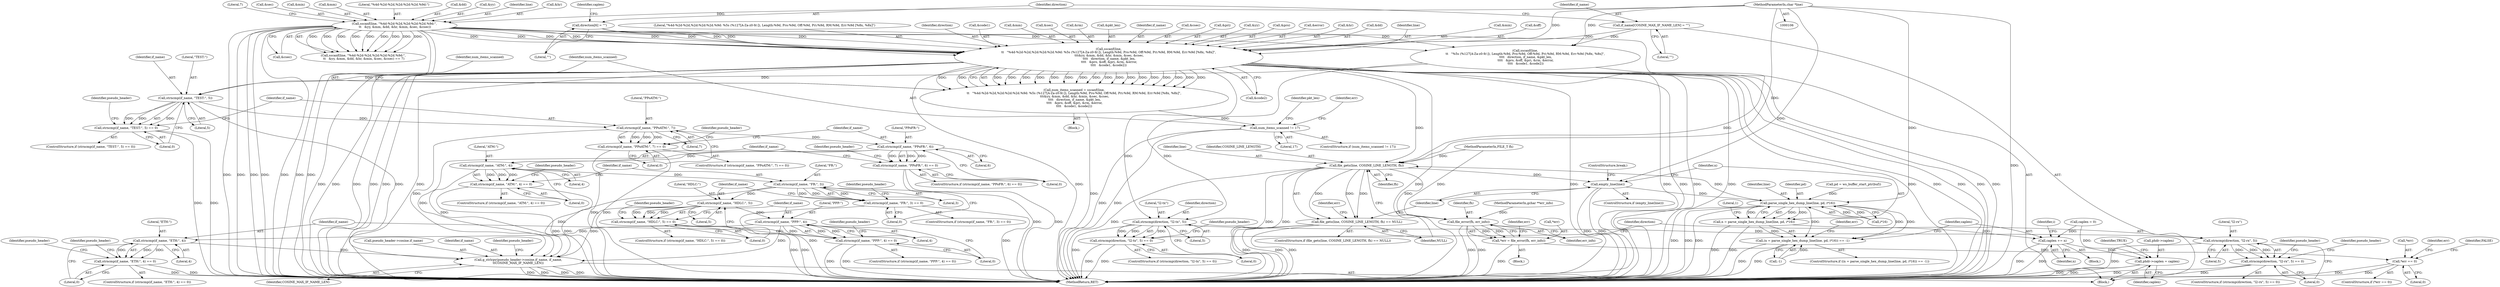 digraph "0_wireshark_a66628e425db725df1ac52a3c573a03357060ddd@API" {
"1000177" [label="(Call,sscanf(line,\n\t\t   \"%4d-%2d-%2d,%2d:%2d:%2d.%9d: %5s (%127[A-Za-z0-9/:]), Length:%9d, Pro:%9d, Off:%9d, Pri:%9d, RM:%9d, Err:%9d [%8x, %8x]\",\n \t\t\t&yy, &mm, &dd, &hr, &min, &sec, &csec,\n \t\t\t\t   direction, if_name, &pkt_len,\n \t\t\t\t   &pro, &off, &pri, &rm, &error,\n\t\t\t\t   &code1, &code2))"];
"1000156" [label="(Call,sscanf(line, \"%4d-%2d-%2d,%2d:%2d:%2d.%9d:\",\n \t\t   &yy, &mm, &dd, &hr, &min, &sec, &csec))"];
"1000110" [label="(MethodParameterIn,char *line)"];
"1000142" [label="(Call,direction[6] = \"\")"];
"1000138" [label="(Call,if_name[COSINE_MAX_IF_NAME_LEN] = \"\")"];
"1000175" [label="(Call,num_items_scanned = sscanf(line,\n\t\t   \"%4d-%2d-%2d,%2d:%2d:%2d.%9d: %5s (%127[A-Za-z0-9/:]), Length:%9d, Pro:%9d, Off:%9d, Pri:%9d, RM:%9d, Err:%9d [%8x, %8x]\",\n \t\t\t&yy, &mm, &dd, &hr, &min, &sec, &csec,\n \t\t\t\t   direction, if_name, &pkt_len,\n \t\t\t\t   &pro, &off, &pri, &rm, &error,\n\t\t\t\t   &code1, &code2))"];
"1000213" [label="(Call,num_items_scanned != 17)"];
"1000395" [label="(Call,strncmp(if_name, \"TEST:\", 5))"];
"1000394" [label="(Call,strncmp(if_name, \"TEST:\", 5) == 0)"];
"1000411" [label="(Call,strncmp(if_name, \"PPoATM:\", 7))"];
"1000410" [label="(Call,strncmp(if_name, \"PPoATM:\", 7) == 0)"];
"1000427" [label="(Call,strncmp(if_name, \"PPoFR:\", 6))"];
"1000426" [label="(Call,strncmp(if_name, \"PPoFR:\", 6) == 0)"];
"1000443" [label="(Call,strncmp(if_name, \"ATM:\", 4))"];
"1000442" [label="(Call,strncmp(if_name, \"ATM:\", 4) == 0)"];
"1000459" [label="(Call,strncmp(if_name, \"FR:\", 3))"];
"1000458" [label="(Call,strncmp(if_name, \"FR:\", 3) == 0)"];
"1000475" [label="(Call,strncmp(if_name, \"HDLC:\", 5))"];
"1000474" [label="(Call,strncmp(if_name, \"HDLC:\", 5) == 0)"];
"1000491" [label="(Call,strncmp(if_name, \"PPP:\", 4))"];
"1000490" [label="(Call,strncmp(if_name, \"PPP:\", 4) == 0)"];
"1000507" [label="(Call,strncmp(if_name, \"ETH:\", 4))"];
"1000506" [label="(Call,strncmp(if_name, \"ETH:\", 4) == 0)"];
"1000560" [label="(Call,g_strlcpy(pseudo_header->cosine.if_name, if_name,\n\t\tCOSINE_MAX_IF_NAME_LEN))"];
"1000531" [label="(Call,strncmp(direction, \"l2-tx\", 5))"];
"1000530" [label="(Call,strncmp(direction, \"l2-tx\", 5) == 0)"];
"1000547" [label="(Call,strncmp(direction, \"l2-rx\", 5))"];
"1000546" [label="(Call,strncmp(direction, \"l2-rx\", 5) == 0)"];
"1000634" [label="(Call,file_gets(line, COSINE_LINE_LENGTH, fh))"];
"1000633" [label="(Call,file_gets(line, COSINE_LINE_LENGTH, fh) == NULL)"];
"1000643" [label="(Call,file_error(fh, err_info))"];
"1000640" [label="(Call,*err = file_error(fh, err_info))"];
"1000647" [label="(Call,*err == 0)"];
"1000659" [label="(Call,empty_line(line))"];
"1000667" [label="(Call,parse_single_hex_dump_line(line, pd, i*16))"];
"1000664" [label="(Call,(n = parse_single_hex_dump_line(line, pd, i*16)) == -1)"];
"1000665" [label="(Call,n = parse_single_hex_dump_line(line, pd, i*16))"];
"1000687" [label="(Call,caplen += n)"];
"1000690" [label="(Call,phdr->caplen = caplen)"];
"1000157" [label="(Identifier,line)"];
"1000441" [label="(ControlStructure,if (strncmp(if_name, \"ATM:\", 4) == 0))"];
"1000411" [label="(Call,strncmp(if_name, \"PPoATM:\", 7))"];
"1000689" [label="(Identifier,n)"];
"1000694" [label="(Identifier,caplen)"];
"1000179" [label="(Literal,\"%4d-%2d-%2d,%2d:%2d:%2d.%9d: %5s (%127[A-Za-z0-9/:]), Length:%9d, Pro:%9d, Off:%9d, Pri:%9d, RM:%9d, Err:%9d [%8x, %8x]\")"];
"1000484" [label="(Identifier,pseudo_header)"];
"1000413" [label="(Literal,\"PPoATM:\")"];
"1000494" [label="(Literal,4)"];
"1000165" [label="(Call,&hr)"];
"1000420" [label="(Identifier,pseudo_header)"];
"1000174" [label="(Block,)"];
"1000659" [label="(Call,empty_line(line))"];
"1000632" [label="(ControlStructure,if (file_gets(line, COSINE_LINE_LENGTH, fh) == NULL))"];
"1000670" [label="(Call,i*16)"];
"1000567" [label="(Identifier,COSINE_MAX_IF_NAME_LEN)"];
"1000635" [label="(Identifier,line)"];
"1000415" [label="(Literal,0)"];
"1000662" [label="(ControlStructure,break;)"];
"1000697" [label="(MethodReturn,RET)"];
"1000525" [label="(Identifier,pseudo_header)"];
"1000534" [label="(Literal,5)"];
"1000194" [label="(Identifier,direction)"];
"1000489" [label="(ControlStructure,if (strncmp(if_name, \"PPP:\", 4) == 0))"];
"1000208" [label="(Call,&code1)"];
"1000462" [label="(Literal,3)"];
"1000173" [label="(Literal,7)"];
"1000404" [label="(Identifier,pseudo_header)"];
"1000664" [label="(Call,(n = parse_single_hex_dump_line(line, pd, i*16)) == -1)"];
"1000459" [label="(Call,strncmp(if_name, \"FR:\", 3))"];
"1000474" [label="(Call,strncmp(if_name, \"HDLC:\", 5) == 0)"];
"1000182" [label="(Call,&mm)"];
"1000139" [label="(Identifier,if_name)"];
"1000190" [label="(Call,&sec)"];
"1000563" [label="(Identifier,pseudo_header)"];
"1000490" [label="(Call,strncmp(if_name, \"PPP:\", 4) == 0)"];
"1000532" [label="(Identifier,direction)"];
"1000492" [label="(Identifier,if_name)"];
"1000138" [label="(Call,if_name[COSINE_MAX_IF_NAME_LEN] = \"\")"];
"1000445" [label="(Literal,\"ATM:\")"];
"1000452" [label="(Identifier,pseudo_header)"];
"1000660" [label="(Identifier,line)"];
"1000495" [label="(Literal,0)"];
"1000666" [label="(Identifier,n)"];
"1000394" [label="(Call,strncmp(if_name, \"TEST:\", 5) == 0)"];
"1000673" [label="(Call,-1)"];
"1000637" [label="(Identifier,fh)"];
"1000169" [label="(Call,&sec)"];
"1000232" [label="(Call,sscanf(line,\n\t\t   \"%5s (%127[A-Za-z0-9/:]), Length:%9d, Pro:%9d, Off:%9d, Pri:%9d, RM:%9d, Err:%9d [%8x, %8x]\",\n \t\t\t\t   direction, if_name, &pkt_len,\n \t\t\t\t   &pro, &off, &pri, &rm, &error,\n \t\t\t\t   &code1, &code2))"];
"1000508" [label="(Identifier,if_name)"];
"1000531" [label="(Call,strncmp(direction, \"l2-tx\", 5))"];
"1000167" [label="(Call,&min)"];
"1000461" [label="(Literal,\"FR:\")"];
"1000649" [label="(Identifier,err)"];
"1000668" [label="(Identifier,line)"];
"1000396" [label="(Identifier,if_name)"];
"1000204" [label="(Call,&rm)"];
"1000161" [label="(Call,&mm)"];
"1000215" [label="(Literal,17)"];
"1000196" [label="(Call,&pkt_len)"];
"1000212" [label="(ControlStructure,if (num_items_scanned != 17))"];
"1000678" [label="(Identifier,err)"];
"1000195" [label="(Identifier,if_name)"];
"1000477" [label="(Literal,\"HDLC:\")"];
"1000687" [label="(Call,caplen += n)"];
"1000506" [label="(Call,strncmp(if_name, \"ETH:\", 4) == 0)"];
"1000112" [label="(MethodParameterIn,gchar **err_info)"];
"1000476" [label="(Identifier,if_name)"];
"1000654" [label="(Identifier,err)"];
"1000690" [label="(Call,phdr->caplen = caplen)"];
"1000156" [label="(Call,sscanf(line, \"%4d-%2d-%2d,%2d:%2d:%2d.%9d:\",\n \t\t   &yy, &mm, &dd, &hr, &min, &sec, &csec))"];
"1000473" [label="(ControlStructure,if (strncmp(if_name, \"HDLC:\", 5) == 0))"];
"1000550" [label="(Literal,5)"];
"1000639" [label="(Block,)"];
"1000646" [label="(ControlStructure,if (*err == 0))"];
"1000674" [label="(Literal,1)"];
"1000192" [label="(Call,&csec)"];
"1000444" [label="(Identifier,if_name)"];
"1000140" [label="(Literal,\"\")"];
"1000436" [label="(Identifier,pseudo_header)"];
"1000158" [label="(Literal,\"%4d-%2d-%2d,%2d:%2d:%2d.%9d:\")"];
"1000460" [label="(Identifier,if_name)"];
"1000202" [label="(Call,&pri)"];
"1000171" [label="(Call,&csec)"];
"1000155" [label="(Call,sscanf(line, \"%4d-%2d-%2d,%2d:%2d:%2d.%9d:\",\n \t\t   &yy, &mm, &dd, &hr, &min, &sec, &csec) == 7)"];
"1000210" [label="(Call,&code2)"];
"1000696" [label="(Identifier,TRUE)"];
"1000428" [label="(Identifier,if_name)"];
"1000669" [label="(Identifier,pd)"];
"1000493" [label="(Literal,\"PPP:\")"];
"1000658" [label="(ControlStructure,if (empty_line(line)))"];
"1000180" [label="(Call,&yy)"];
"1000667" [label="(Call,parse_single_hex_dump_line(line, pd, i*16))"];
"1000634" [label="(Call,file_gets(line, COSINE_LINE_LENGTH, fh))"];
"1000530" [label="(Call,strncmp(direction, \"l2-tx\", 5) == 0)"];
"1000143" [label="(Identifier,direction)"];
"1000561" [label="(Call,pseudo_header->cosine.if_name)"];
"1000509" [label="(Literal,\"ETH:\")"];
"1000151" [label="(Call,caplen = 0)"];
"1000214" [label="(Identifier,num_items_scanned)"];
"1000633" [label="(Call,file_gets(line, COSINE_LINE_LENGTH, fh) == NULL)"];
"1000113" [label="(Block,)"];
"1000219" [label="(Identifier,err)"];
"1000442" [label="(Call,strncmp(if_name, \"ATM:\", 4) == 0)"];
"1000657" [label="(Identifier,FALSE)"];
"1000507" [label="(Call,strncmp(if_name, \"ETH:\", 4))"];
"1000431" [label="(Literal,0)"];
"1000642" [label="(Identifier,err)"];
"1000650" [label="(Literal,0)"];
"1000641" [label="(Call,*err)"];
"1000510" [label="(Literal,4)"];
"1000414" [label="(Literal,7)"];
"1000566" [label="(Identifier,if_name)"];
"1000142" [label="(Call,direction[6] = \"\")"];
"1000547" [label="(Call,strncmp(direction, \"l2-rx\", 5))"];
"1000648" [label="(Call,*err)"];
"1000198" [label="(Call,&pro)"];
"1000571" [label="(Identifier,pseudo_header)"];
"1000163" [label="(Call,&dd)"];
"1000159" [label="(Call,&yy)"];
"1000152" [label="(Identifier,caplen)"];
"1000110" [label="(MethodParameterIn,char *line)"];
"1000426" [label="(Call,strncmp(if_name, \"PPoFR:\", 6) == 0)"];
"1000458" [label="(Call,strncmp(if_name, \"FR:\", 3) == 0)"];
"1000463" [label="(Literal,0)"];
"1000606" [label="(Call,pd = ws_buffer_start_ptr(buf))"];
"1000640" [label="(Call,*err = file_error(fh, err_info))"];
"1000560" [label="(Call,g_strlcpy(pseudo_header->cosine.if_name, if_name,\n\t\tCOSINE_MAX_IF_NAME_LEN))"];
"1000427" [label="(Call,strncmp(if_name, \"PPoFR:\", 6))"];
"1000644" [label="(Identifier,fh)"];
"1000516" [label="(Identifier,pseudo_header)"];
"1000398" [label="(Literal,5)"];
"1000397" [label="(Literal,\"TEST:\")"];
"1000447" [label="(Literal,0)"];
"1000631" [label="(Block,)"];
"1000630" [label="(Identifier,i)"];
"1000638" [label="(Identifier,NULL)"];
"1000206" [label="(Call,&error)"];
"1000500" [label="(Identifier,pseudo_header)"];
"1000511" [label="(Literal,0)"];
"1000551" [label="(Literal,0)"];
"1000540" [label="(Identifier,pseudo_header)"];
"1000410" [label="(Call,strncmp(if_name, \"PPoATM:\", 7) == 0)"];
"1000186" [label="(Call,&hr)"];
"1000491" [label="(Call,strncmp(if_name, \"PPP:\", 4))"];
"1000286" [label="(Identifier,pkt_len)"];
"1000184" [label="(Call,&dd)"];
"1000479" [label="(Literal,0)"];
"1000665" [label="(Call,n = parse_single_hex_dump_line(line, pd, i*16))"];
"1000429" [label="(Literal,\"PPoFR:\")"];
"1000213" [label="(Call,num_items_scanned != 17)"];
"1000443" [label="(Call,strncmp(if_name, \"ATM:\", 4))"];
"1000548" [label="(Identifier,direction)"];
"1000393" [label="(ControlStructure,if (strncmp(if_name, \"TEST:\", 5) == 0))"];
"1000425" [label="(ControlStructure,if (strncmp(if_name, \"PPoFR:\", 6) == 0))"];
"1000545" [label="(ControlStructure,if (strncmp(direction, \"l2-rx\", 5) == 0))"];
"1000636" [label="(Identifier,COSINE_LINE_LENGTH)"];
"1000107" [label="(MethodParameterIn,FILE_T fh)"];
"1000645" [label="(Identifier,err_info)"];
"1000178" [label="(Identifier,line)"];
"1000478" [label="(Literal,5)"];
"1000688" [label="(Identifier,caplen)"];
"1000475" [label="(Call,strncmp(if_name, \"HDLC:\", 5))"];
"1000446" [label="(Literal,4)"];
"1000177" [label="(Call,sscanf(line,\n\t\t   \"%4d-%2d-%2d,%2d:%2d:%2d.%9d: %5s (%127[A-Za-z0-9/:]), Length:%9d, Pro:%9d, Off:%9d, Pri:%9d, RM:%9d, Err:%9d [%8x, %8x]\",\n \t\t\t&yy, &mm, &dd, &hr, &min, &sec, &csec,\n \t\t\t\t   direction, if_name, &pkt_len,\n \t\t\t\t   &pro, &off, &pri, &rm, &error,\n\t\t\t\t   &code1, &code2))"];
"1000144" [label="(Literal,\"\")"];
"1000399" [label="(Literal,0)"];
"1000188" [label="(Call,&min)"];
"1000535" [label="(Literal,0)"];
"1000647" [label="(Call,*err == 0)"];
"1000409" [label="(ControlStructure,if (strncmp(if_name, \"PPoATM:\", 7) == 0))"];
"1000533" [label="(Literal,\"l2-tx\")"];
"1000200" [label="(Call,&off)"];
"1000430" [label="(Literal,6)"];
"1000505" [label="(ControlStructure,if (strncmp(if_name, \"ETH:\", 4) == 0))"];
"1000546" [label="(Call,strncmp(direction, \"l2-rx\", 5) == 0)"];
"1000175" [label="(Call,num_items_scanned = sscanf(line,\n\t\t   \"%4d-%2d-%2d,%2d:%2d:%2d.%9d: %5s (%127[A-Za-z0-9/:]), Length:%9d, Pro:%9d, Off:%9d, Pri:%9d, RM:%9d, Err:%9d [%8x, %8x]\",\n \t\t\t&yy, &mm, &dd, &hr, &min, &sec, &csec,\n \t\t\t\t   direction, if_name, &pkt_len,\n \t\t\t\t   &pro, &off, &pri, &rm, &error,\n\t\t\t\t   &code1, &code2))"];
"1000176" [label="(Identifier,num_items_scanned)"];
"1000412" [label="(Identifier,if_name)"];
"1000556" [label="(Identifier,pseudo_header)"];
"1000468" [label="(Identifier,pseudo_header)"];
"1000395" [label="(Call,strncmp(if_name, \"TEST:\", 5))"];
"1000691" [label="(Call,phdr->caplen)"];
"1000549" [label="(Literal,\"l2-rx\")"];
"1000529" [label="(ControlStructure,if (strncmp(direction, \"l2-tx\", 5) == 0))"];
"1000457" [label="(ControlStructure,if (strncmp(if_name, \"FR:\", 3) == 0))"];
"1000663" [label="(ControlStructure,if ((n = parse_single_hex_dump_line(line, pd, i*16)) == -1))"];
"1000643" [label="(Call,file_error(fh, err_info))"];
"1000177" -> "1000175"  [label="AST: "];
"1000177" -> "1000210"  [label="CFG: "];
"1000178" -> "1000177"  [label="AST: "];
"1000179" -> "1000177"  [label="AST: "];
"1000180" -> "1000177"  [label="AST: "];
"1000182" -> "1000177"  [label="AST: "];
"1000184" -> "1000177"  [label="AST: "];
"1000186" -> "1000177"  [label="AST: "];
"1000188" -> "1000177"  [label="AST: "];
"1000190" -> "1000177"  [label="AST: "];
"1000192" -> "1000177"  [label="AST: "];
"1000194" -> "1000177"  [label="AST: "];
"1000195" -> "1000177"  [label="AST: "];
"1000196" -> "1000177"  [label="AST: "];
"1000198" -> "1000177"  [label="AST: "];
"1000200" -> "1000177"  [label="AST: "];
"1000202" -> "1000177"  [label="AST: "];
"1000204" -> "1000177"  [label="AST: "];
"1000206" -> "1000177"  [label="AST: "];
"1000208" -> "1000177"  [label="AST: "];
"1000210" -> "1000177"  [label="AST: "];
"1000175" -> "1000177"  [label="CFG: "];
"1000177" -> "1000697"  [label="DDG: "];
"1000177" -> "1000697"  [label="DDG: "];
"1000177" -> "1000697"  [label="DDG: "];
"1000177" -> "1000697"  [label="DDG: "];
"1000177" -> "1000697"  [label="DDG: "];
"1000177" -> "1000697"  [label="DDG: "];
"1000177" -> "1000697"  [label="DDG: "];
"1000177" -> "1000697"  [label="DDG: "];
"1000177" -> "1000697"  [label="DDG: "];
"1000177" -> "1000697"  [label="DDG: "];
"1000177" -> "1000697"  [label="DDG: "];
"1000177" -> "1000697"  [label="DDG: "];
"1000177" -> "1000697"  [label="DDG: "];
"1000177" -> "1000697"  [label="DDG: "];
"1000177" -> "1000697"  [label="DDG: "];
"1000177" -> "1000697"  [label="DDG: "];
"1000177" -> "1000697"  [label="DDG: "];
"1000177" -> "1000697"  [label="DDG: "];
"1000177" -> "1000175"  [label="DDG: "];
"1000177" -> "1000175"  [label="DDG: "];
"1000177" -> "1000175"  [label="DDG: "];
"1000177" -> "1000175"  [label="DDG: "];
"1000177" -> "1000175"  [label="DDG: "];
"1000177" -> "1000175"  [label="DDG: "];
"1000177" -> "1000175"  [label="DDG: "];
"1000177" -> "1000175"  [label="DDG: "];
"1000177" -> "1000175"  [label="DDG: "];
"1000177" -> "1000175"  [label="DDG: "];
"1000177" -> "1000175"  [label="DDG: "];
"1000177" -> "1000175"  [label="DDG: "];
"1000177" -> "1000175"  [label="DDG: "];
"1000177" -> "1000175"  [label="DDG: "];
"1000177" -> "1000175"  [label="DDG: "];
"1000177" -> "1000175"  [label="DDG: "];
"1000177" -> "1000175"  [label="DDG: "];
"1000177" -> "1000175"  [label="DDG: "];
"1000177" -> "1000175"  [label="DDG: "];
"1000156" -> "1000177"  [label="DDG: "];
"1000156" -> "1000177"  [label="DDG: "];
"1000156" -> "1000177"  [label="DDG: "];
"1000156" -> "1000177"  [label="DDG: "];
"1000156" -> "1000177"  [label="DDG: "];
"1000156" -> "1000177"  [label="DDG: "];
"1000156" -> "1000177"  [label="DDG: "];
"1000156" -> "1000177"  [label="DDG: "];
"1000110" -> "1000177"  [label="DDG: "];
"1000142" -> "1000177"  [label="DDG: "];
"1000138" -> "1000177"  [label="DDG: "];
"1000177" -> "1000395"  [label="DDG: "];
"1000177" -> "1000531"  [label="DDG: "];
"1000177" -> "1000634"  [label="DDG: "];
"1000156" -> "1000155"  [label="AST: "];
"1000156" -> "1000171"  [label="CFG: "];
"1000157" -> "1000156"  [label="AST: "];
"1000158" -> "1000156"  [label="AST: "];
"1000159" -> "1000156"  [label="AST: "];
"1000161" -> "1000156"  [label="AST: "];
"1000163" -> "1000156"  [label="AST: "];
"1000165" -> "1000156"  [label="AST: "];
"1000167" -> "1000156"  [label="AST: "];
"1000169" -> "1000156"  [label="AST: "];
"1000171" -> "1000156"  [label="AST: "];
"1000173" -> "1000156"  [label="CFG: "];
"1000156" -> "1000697"  [label="DDG: "];
"1000156" -> "1000697"  [label="DDG: "];
"1000156" -> "1000697"  [label="DDG: "];
"1000156" -> "1000697"  [label="DDG: "];
"1000156" -> "1000697"  [label="DDG: "];
"1000156" -> "1000697"  [label="DDG: "];
"1000156" -> "1000697"  [label="DDG: "];
"1000156" -> "1000155"  [label="DDG: "];
"1000156" -> "1000155"  [label="DDG: "];
"1000156" -> "1000155"  [label="DDG: "];
"1000156" -> "1000155"  [label="DDG: "];
"1000156" -> "1000155"  [label="DDG: "];
"1000156" -> "1000155"  [label="DDG: "];
"1000156" -> "1000155"  [label="DDG: "];
"1000156" -> "1000155"  [label="DDG: "];
"1000156" -> "1000155"  [label="DDG: "];
"1000110" -> "1000156"  [label="DDG: "];
"1000156" -> "1000232"  [label="DDG: "];
"1000110" -> "1000106"  [label="AST: "];
"1000110" -> "1000697"  [label="DDG: "];
"1000110" -> "1000232"  [label="DDG: "];
"1000110" -> "1000634"  [label="DDG: "];
"1000110" -> "1000659"  [label="DDG: "];
"1000110" -> "1000667"  [label="DDG: "];
"1000142" -> "1000113"  [label="AST: "];
"1000142" -> "1000144"  [label="CFG: "];
"1000143" -> "1000142"  [label="AST: "];
"1000144" -> "1000142"  [label="AST: "];
"1000152" -> "1000142"  [label="CFG: "];
"1000142" -> "1000232"  [label="DDG: "];
"1000138" -> "1000113"  [label="AST: "];
"1000138" -> "1000140"  [label="CFG: "];
"1000139" -> "1000138"  [label="AST: "];
"1000140" -> "1000138"  [label="AST: "];
"1000143" -> "1000138"  [label="CFG: "];
"1000138" -> "1000232"  [label="DDG: "];
"1000175" -> "1000174"  [label="AST: "];
"1000176" -> "1000175"  [label="AST: "];
"1000214" -> "1000175"  [label="CFG: "];
"1000175" -> "1000697"  [label="DDG: "];
"1000175" -> "1000213"  [label="DDG: "];
"1000213" -> "1000212"  [label="AST: "];
"1000213" -> "1000215"  [label="CFG: "];
"1000214" -> "1000213"  [label="AST: "];
"1000215" -> "1000213"  [label="AST: "];
"1000219" -> "1000213"  [label="CFG: "];
"1000286" -> "1000213"  [label="CFG: "];
"1000213" -> "1000697"  [label="DDG: "];
"1000213" -> "1000697"  [label="DDG: "];
"1000395" -> "1000394"  [label="AST: "];
"1000395" -> "1000398"  [label="CFG: "];
"1000396" -> "1000395"  [label="AST: "];
"1000397" -> "1000395"  [label="AST: "];
"1000398" -> "1000395"  [label="AST: "];
"1000399" -> "1000395"  [label="CFG: "];
"1000395" -> "1000394"  [label="DDG: "];
"1000395" -> "1000394"  [label="DDG: "];
"1000395" -> "1000394"  [label="DDG: "];
"1000232" -> "1000395"  [label="DDG: "];
"1000395" -> "1000411"  [label="DDG: "];
"1000395" -> "1000560"  [label="DDG: "];
"1000394" -> "1000393"  [label="AST: "];
"1000394" -> "1000399"  [label="CFG: "];
"1000399" -> "1000394"  [label="AST: "];
"1000404" -> "1000394"  [label="CFG: "];
"1000412" -> "1000394"  [label="CFG: "];
"1000394" -> "1000697"  [label="DDG: "];
"1000394" -> "1000697"  [label="DDG: "];
"1000411" -> "1000410"  [label="AST: "];
"1000411" -> "1000414"  [label="CFG: "];
"1000412" -> "1000411"  [label="AST: "];
"1000413" -> "1000411"  [label="AST: "];
"1000414" -> "1000411"  [label="AST: "];
"1000415" -> "1000411"  [label="CFG: "];
"1000411" -> "1000410"  [label="DDG: "];
"1000411" -> "1000410"  [label="DDG: "];
"1000411" -> "1000410"  [label="DDG: "];
"1000411" -> "1000427"  [label="DDG: "];
"1000411" -> "1000560"  [label="DDG: "];
"1000410" -> "1000409"  [label="AST: "];
"1000410" -> "1000415"  [label="CFG: "];
"1000415" -> "1000410"  [label="AST: "];
"1000420" -> "1000410"  [label="CFG: "];
"1000428" -> "1000410"  [label="CFG: "];
"1000410" -> "1000697"  [label="DDG: "];
"1000410" -> "1000697"  [label="DDG: "];
"1000427" -> "1000426"  [label="AST: "];
"1000427" -> "1000430"  [label="CFG: "];
"1000428" -> "1000427"  [label="AST: "];
"1000429" -> "1000427"  [label="AST: "];
"1000430" -> "1000427"  [label="AST: "];
"1000431" -> "1000427"  [label="CFG: "];
"1000427" -> "1000426"  [label="DDG: "];
"1000427" -> "1000426"  [label="DDG: "];
"1000427" -> "1000426"  [label="DDG: "];
"1000427" -> "1000443"  [label="DDG: "];
"1000427" -> "1000560"  [label="DDG: "];
"1000426" -> "1000425"  [label="AST: "];
"1000426" -> "1000431"  [label="CFG: "];
"1000431" -> "1000426"  [label="AST: "];
"1000436" -> "1000426"  [label="CFG: "];
"1000444" -> "1000426"  [label="CFG: "];
"1000426" -> "1000697"  [label="DDG: "];
"1000426" -> "1000697"  [label="DDG: "];
"1000443" -> "1000442"  [label="AST: "];
"1000443" -> "1000446"  [label="CFG: "];
"1000444" -> "1000443"  [label="AST: "];
"1000445" -> "1000443"  [label="AST: "];
"1000446" -> "1000443"  [label="AST: "];
"1000447" -> "1000443"  [label="CFG: "];
"1000443" -> "1000442"  [label="DDG: "];
"1000443" -> "1000442"  [label="DDG: "];
"1000443" -> "1000442"  [label="DDG: "];
"1000443" -> "1000459"  [label="DDG: "];
"1000443" -> "1000560"  [label="DDG: "];
"1000442" -> "1000441"  [label="AST: "];
"1000442" -> "1000447"  [label="CFG: "];
"1000447" -> "1000442"  [label="AST: "];
"1000452" -> "1000442"  [label="CFG: "];
"1000460" -> "1000442"  [label="CFG: "];
"1000442" -> "1000697"  [label="DDG: "];
"1000442" -> "1000697"  [label="DDG: "];
"1000459" -> "1000458"  [label="AST: "];
"1000459" -> "1000462"  [label="CFG: "];
"1000460" -> "1000459"  [label="AST: "];
"1000461" -> "1000459"  [label="AST: "];
"1000462" -> "1000459"  [label="AST: "];
"1000463" -> "1000459"  [label="CFG: "];
"1000459" -> "1000458"  [label="DDG: "];
"1000459" -> "1000458"  [label="DDG: "];
"1000459" -> "1000458"  [label="DDG: "];
"1000459" -> "1000475"  [label="DDG: "];
"1000459" -> "1000560"  [label="DDG: "];
"1000458" -> "1000457"  [label="AST: "];
"1000458" -> "1000463"  [label="CFG: "];
"1000463" -> "1000458"  [label="AST: "];
"1000468" -> "1000458"  [label="CFG: "];
"1000476" -> "1000458"  [label="CFG: "];
"1000458" -> "1000697"  [label="DDG: "];
"1000458" -> "1000697"  [label="DDG: "];
"1000475" -> "1000474"  [label="AST: "];
"1000475" -> "1000478"  [label="CFG: "];
"1000476" -> "1000475"  [label="AST: "];
"1000477" -> "1000475"  [label="AST: "];
"1000478" -> "1000475"  [label="AST: "];
"1000479" -> "1000475"  [label="CFG: "];
"1000475" -> "1000474"  [label="DDG: "];
"1000475" -> "1000474"  [label="DDG: "];
"1000475" -> "1000474"  [label="DDG: "];
"1000475" -> "1000491"  [label="DDG: "];
"1000475" -> "1000560"  [label="DDG: "];
"1000474" -> "1000473"  [label="AST: "];
"1000474" -> "1000479"  [label="CFG: "];
"1000479" -> "1000474"  [label="AST: "];
"1000484" -> "1000474"  [label="CFG: "];
"1000492" -> "1000474"  [label="CFG: "];
"1000474" -> "1000697"  [label="DDG: "];
"1000474" -> "1000697"  [label="DDG: "];
"1000491" -> "1000490"  [label="AST: "];
"1000491" -> "1000494"  [label="CFG: "];
"1000492" -> "1000491"  [label="AST: "];
"1000493" -> "1000491"  [label="AST: "];
"1000494" -> "1000491"  [label="AST: "];
"1000495" -> "1000491"  [label="CFG: "];
"1000491" -> "1000490"  [label="DDG: "];
"1000491" -> "1000490"  [label="DDG: "];
"1000491" -> "1000490"  [label="DDG: "];
"1000491" -> "1000507"  [label="DDG: "];
"1000491" -> "1000560"  [label="DDG: "];
"1000490" -> "1000489"  [label="AST: "];
"1000490" -> "1000495"  [label="CFG: "];
"1000495" -> "1000490"  [label="AST: "];
"1000500" -> "1000490"  [label="CFG: "];
"1000508" -> "1000490"  [label="CFG: "];
"1000490" -> "1000697"  [label="DDG: "];
"1000490" -> "1000697"  [label="DDG: "];
"1000507" -> "1000506"  [label="AST: "];
"1000507" -> "1000510"  [label="CFG: "];
"1000508" -> "1000507"  [label="AST: "];
"1000509" -> "1000507"  [label="AST: "];
"1000510" -> "1000507"  [label="AST: "];
"1000511" -> "1000507"  [label="CFG: "];
"1000507" -> "1000506"  [label="DDG: "];
"1000507" -> "1000506"  [label="DDG: "];
"1000507" -> "1000506"  [label="DDG: "];
"1000507" -> "1000560"  [label="DDG: "];
"1000506" -> "1000505"  [label="AST: "];
"1000506" -> "1000511"  [label="CFG: "];
"1000511" -> "1000506"  [label="AST: "];
"1000516" -> "1000506"  [label="CFG: "];
"1000525" -> "1000506"  [label="CFG: "];
"1000506" -> "1000697"  [label="DDG: "];
"1000506" -> "1000697"  [label="DDG: "];
"1000560" -> "1000113"  [label="AST: "];
"1000560" -> "1000567"  [label="CFG: "];
"1000561" -> "1000560"  [label="AST: "];
"1000566" -> "1000560"  [label="AST: "];
"1000567" -> "1000560"  [label="AST: "];
"1000571" -> "1000560"  [label="CFG: "];
"1000560" -> "1000697"  [label="DDG: "];
"1000560" -> "1000697"  [label="DDG: "];
"1000560" -> "1000697"  [label="DDG: "];
"1000560" -> "1000697"  [label="DDG: "];
"1000531" -> "1000530"  [label="AST: "];
"1000531" -> "1000534"  [label="CFG: "];
"1000532" -> "1000531"  [label="AST: "];
"1000533" -> "1000531"  [label="AST: "];
"1000534" -> "1000531"  [label="AST: "];
"1000535" -> "1000531"  [label="CFG: "];
"1000531" -> "1000697"  [label="DDG: "];
"1000531" -> "1000530"  [label="DDG: "];
"1000531" -> "1000530"  [label="DDG: "];
"1000531" -> "1000530"  [label="DDG: "];
"1000232" -> "1000531"  [label="DDG: "];
"1000531" -> "1000547"  [label="DDG: "];
"1000530" -> "1000529"  [label="AST: "];
"1000530" -> "1000535"  [label="CFG: "];
"1000535" -> "1000530"  [label="AST: "];
"1000540" -> "1000530"  [label="CFG: "];
"1000548" -> "1000530"  [label="CFG: "];
"1000530" -> "1000697"  [label="DDG: "];
"1000530" -> "1000697"  [label="DDG: "];
"1000547" -> "1000546"  [label="AST: "];
"1000547" -> "1000550"  [label="CFG: "];
"1000548" -> "1000547"  [label="AST: "];
"1000549" -> "1000547"  [label="AST: "];
"1000550" -> "1000547"  [label="AST: "];
"1000551" -> "1000547"  [label="CFG: "];
"1000547" -> "1000697"  [label="DDG: "];
"1000547" -> "1000546"  [label="DDG: "];
"1000547" -> "1000546"  [label="DDG: "];
"1000547" -> "1000546"  [label="DDG: "];
"1000546" -> "1000545"  [label="AST: "];
"1000546" -> "1000551"  [label="CFG: "];
"1000551" -> "1000546"  [label="AST: "];
"1000556" -> "1000546"  [label="CFG: "];
"1000563" -> "1000546"  [label="CFG: "];
"1000546" -> "1000697"  [label="DDG: "];
"1000546" -> "1000697"  [label="DDG: "];
"1000634" -> "1000633"  [label="AST: "];
"1000634" -> "1000637"  [label="CFG: "];
"1000635" -> "1000634"  [label="AST: "];
"1000636" -> "1000634"  [label="AST: "];
"1000637" -> "1000634"  [label="AST: "];
"1000638" -> "1000634"  [label="CFG: "];
"1000634" -> "1000697"  [label="DDG: "];
"1000634" -> "1000697"  [label="DDG: "];
"1000634" -> "1000697"  [label="DDG: "];
"1000634" -> "1000633"  [label="DDG: "];
"1000634" -> "1000633"  [label="DDG: "];
"1000634" -> "1000633"  [label="DDG: "];
"1000232" -> "1000634"  [label="DDG: "];
"1000667" -> "1000634"  [label="DDG: "];
"1000107" -> "1000634"  [label="DDG: "];
"1000634" -> "1000643"  [label="DDG: "];
"1000634" -> "1000659"  [label="DDG: "];
"1000633" -> "1000632"  [label="AST: "];
"1000633" -> "1000638"  [label="CFG: "];
"1000638" -> "1000633"  [label="AST: "];
"1000642" -> "1000633"  [label="CFG: "];
"1000660" -> "1000633"  [label="CFG: "];
"1000633" -> "1000697"  [label="DDG: "];
"1000633" -> "1000697"  [label="DDG: "];
"1000633" -> "1000697"  [label="DDG: "];
"1000643" -> "1000640"  [label="AST: "];
"1000643" -> "1000645"  [label="CFG: "];
"1000644" -> "1000643"  [label="AST: "];
"1000645" -> "1000643"  [label="AST: "];
"1000640" -> "1000643"  [label="CFG: "];
"1000643" -> "1000697"  [label="DDG: "];
"1000643" -> "1000697"  [label="DDG: "];
"1000643" -> "1000640"  [label="DDG: "];
"1000643" -> "1000640"  [label="DDG: "];
"1000107" -> "1000643"  [label="DDG: "];
"1000112" -> "1000643"  [label="DDG: "];
"1000640" -> "1000639"  [label="AST: "];
"1000641" -> "1000640"  [label="AST: "];
"1000649" -> "1000640"  [label="CFG: "];
"1000640" -> "1000697"  [label="DDG: "];
"1000640" -> "1000647"  [label="DDG: "];
"1000647" -> "1000646"  [label="AST: "];
"1000647" -> "1000650"  [label="CFG: "];
"1000648" -> "1000647"  [label="AST: "];
"1000650" -> "1000647"  [label="AST: "];
"1000654" -> "1000647"  [label="CFG: "];
"1000657" -> "1000647"  [label="CFG: "];
"1000647" -> "1000697"  [label="DDG: "];
"1000647" -> "1000697"  [label="DDG: "];
"1000659" -> "1000658"  [label="AST: "];
"1000659" -> "1000660"  [label="CFG: "];
"1000660" -> "1000659"  [label="AST: "];
"1000662" -> "1000659"  [label="CFG: "];
"1000666" -> "1000659"  [label="CFG: "];
"1000659" -> "1000697"  [label="DDG: "];
"1000659" -> "1000697"  [label="DDG: "];
"1000659" -> "1000667"  [label="DDG: "];
"1000667" -> "1000665"  [label="AST: "];
"1000667" -> "1000670"  [label="CFG: "];
"1000668" -> "1000667"  [label="AST: "];
"1000669" -> "1000667"  [label="AST: "];
"1000670" -> "1000667"  [label="AST: "];
"1000665" -> "1000667"  [label="CFG: "];
"1000667" -> "1000697"  [label="DDG: "];
"1000667" -> "1000697"  [label="DDG: "];
"1000667" -> "1000697"  [label="DDG: "];
"1000667" -> "1000664"  [label="DDG: "];
"1000667" -> "1000664"  [label="DDG: "];
"1000667" -> "1000664"  [label="DDG: "];
"1000667" -> "1000665"  [label="DDG: "];
"1000667" -> "1000665"  [label="DDG: "];
"1000667" -> "1000665"  [label="DDG: "];
"1000606" -> "1000667"  [label="DDG: "];
"1000670" -> "1000667"  [label="DDG: "];
"1000670" -> "1000667"  [label="DDG: "];
"1000664" -> "1000663"  [label="AST: "];
"1000664" -> "1000673"  [label="CFG: "];
"1000665" -> "1000664"  [label="AST: "];
"1000673" -> "1000664"  [label="AST: "];
"1000678" -> "1000664"  [label="CFG: "];
"1000688" -> "1000664"  [label="CFG: "];
"1000664" -> "1000697"  [label="DDG: "];
"1000664" -> "1000697"  [label="DDG: "];
"1000665" -> "1000664"  [label="DDG: "];
"1000673" -> "1000664"  [label="DDG: "];
"1000666" -> "1000665"  [label="AST: "];
"1000674" -> "1000665"  [label="CFG: "];
"1000665" -> "1000697"  [label="DDG: "];
"1000665" -> "1000697"  [label="DDG: "];
"1000665" -> "1000687"  [label="DDG: "];
"1000687" -> "1000631"  [label="AST: "];
"1000687" -> "1000689"  [label="CFG: "];
"1000688" -> "1000687"  [label="AST: "];
"1000689" -> "1000687"  [label="AST: "];
"1000630" -> "1000687"  [label="CFG: "];
"1000687" -> "1000697"  [label="DDG: "];
"1000687" -> "1000697"  [label="DDG: "];
"1000151" -> "1000687"  [label="DDG: "];
"1000687" -> "1000690"  [label="DDG: "];
"1000690" -> "1000113"  [label="AST: "];
"1000690" -> "1000694"  [label="CFG: "];
"1000691" -> "1000690"  [label="AST: "];
"1000694" -> "1000690"  [label="AST: "];
"1000696" -> "1000690"  [label="CFG: "];
"1000690" -> "1000697"  [label="DDG: "];
"1000690" -> "1000697"  [label="DDG: "];
"1000151" -> "1000690"  [label="DDG: "];
}
